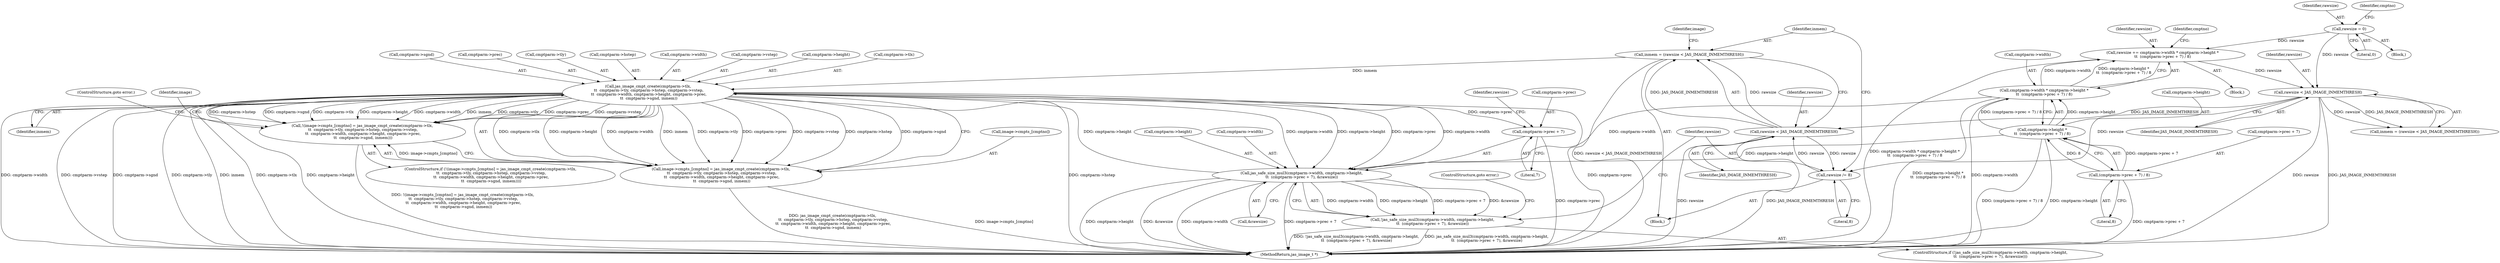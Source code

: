 digraph "0_jasper_d42b2388f7f8e0332c846675133acea151fc557a_12@API" {
"1000272" [label="(Call,jas_image_cmpt_create(cmptparm->tlx,\n \t\t  cmptparm->tly, cmptparm->hstep, cmptparm->vstep,\n \t\t  cmptparm->width, cmptparm->height, cmptparm->prec,\n \t\t  cmptparm->sgnd, inmem))"];
"1000240" [label="(Call,jas_safe_size_mul3(cmptparm->width, cmptparm->height,\n\t\t  (cmptparm->prec + 7), &rawsize))"];
"1000272" [label="(Call,jas_image_cmpt_create(cmptparm->tlx,\n \t\t  cmptparm->tly, cmptparm->hstep, cmptparm->vstep,\n \t\t  cmptparm->width, cmptparm->height, cmptparm->prec,\n \t\t  cmptparm->sgnd, inmem))"];
"1000259" [label="(Call,inmem = (rawsize < JAS_IMAGE_INMEMTHRESH))"];
"1000261" [label="(Call,rawsize < JAS_IMAGE_INMEMTHRESH)"];
"1000256" [label="(Call,rawsize /= 8)"];
"1000218" [label="(Call,rawsize < JAS_IMAGE_INMEMTHRESH)"];
"1000199" [label="(Call,rawsize += cmptparm->width * cmptparm->height *\n\t\t  (cmptparm->prec + 7) / 8)"];
"1000201" [label="(Call,cmptparm->width * cmptparm->height *\n\t\t  (cmptparm->prec + 7) / 8)"];
"1000205" [label="(Call,cmptparm->height *\n\t\t  (cmptparm->prec + 7) / 8)"];
"1000209" [label="(Call,(cmptparm->prec + 7) / 8)"];
"1000179" [label="(Call,rawsize = 0)"];
"1000239" [label="(Call,!jas_safe_size_mul3(cmptparm->width, cmptparm->height,\n\t\t  (cmptparm->prec + 7), &rawsize))"];
"1000247" [label="(Call,cmptparm->prec + 7)"];
"1000265" [label="(Call,!(image->cmpts_[cmptno] = jas_image_cmpt_create(cmptparm->tlx,\n \t\t  cmptparm->tly, cmptparm->hstep, cmptparm->vstep,\n \t\t  cmptparm->width, cmptparm->height, cmptparm->prec,\n \t\t  cmptparm->sgnd, inmem)))"];
"1000266" [label="(Call,image->cmpts_[cmptno] = jas_image_cmpt_create(cmptparm->tlx,\n \t\t  cmptparm->tly, cmptparm->hstep, cmptparm->vstep,\n \t\t  cmptparm->width, cmptparm->height, cmptparm->prec,\n \t\t  cmptparm->sgnd, inmem))"];
"1000206" [label="(Call,cmptparm->height)"];
"1000219" [label="(Identifier,rawsize)"];
"1000239" [label="(Call,!jas_safe_size_mul3(cmptparm->width, cmptparm->height,\n\t\t  (cmptparm->prec + 7), &rawsize))"];
"1000210" [label="(Call,cmptparm->prec + 7)"];
"1000272" [label="(Call,jas_image_cmpt_create(cmptparm->tlx,\n \t\t  cmptparm->tly, cmptparm->hstep, cmptparm->vstep,\n \t\t  cmptparm->width, cmptparm->height, cmptparm->prec,\n \t\t  cmptparm->sgnd, inmem))"];
"1000294" [label="(Call,cmptparm->sgnd)"];
"1000299" [label="(ControlStructure,goto error;)"];
"1000291" [label="(Call,cmptparm->prec)"];
"1000251" [label="(Literal,7)"];
"1000259" [label="(Call,inmem = (rawsize < JAS_IMAGE_INMEMTHRESH))"];
"1000181" [label="(Literal,0)"];
"1000248" [label="(Call,cmptparm->prec)"];
"1000244" [label="(Call,cmptparm->height)"];
"1000220" [label="(Identifier,JAS_IMAGE_INMEMTHRESH)"];
"1000266" [label="(Call,image->cmpts_[cmptno] = jas_image_cmpt_create(cmptparm->tlx,\n \t\t  cmptparm->tly, cmptparm->hstep, cmptparm->vstep,\n \t\t  cmptparm->width, cmptparm->height, cmptparm->prec,\n \t\t  cmptparm->sgnd, inmem))"];
"1000111" [label="(Block,)"];
"1000258" [label="(Literal,8)"];
"1000237" [label="(Block,)"];
"1000261" [label="(Call,rawsize < JAS_IMAGE_INMEMTHRESH)"];
"1000218" [label="(Call,rawsize < JAS_IMAGE_INMEMTHRESH)"];
"1000202" [label="(Call,cmptparm->width)"];
"1000263" [label="(Identifier,JAS_IMAGE_INMEMTHRESH)"];
"1000240" [label="(Call,jas_safe_size_mul3(cmptparm->width, cmptparm->height,\n\t\t  (cmptparm->prec + 7), &rawsize))"];
"1000276" [label="(Call,cmptparm->tly)"];
"1000262" [label="(Identifier,rawsize)"];
"1000179" [label="(Call,rawsize = 0)"];
"1000279" [label="(Call,cmptparm->hstep)"];
"1000241" [label="(Call,cmptparm->width)"];
"1000285" [label="(Call,cmptparm->width)"];
"1000282" [label="(Call,cmptparm->vstep)"];
"1000201" [label="(Call,cmptparm->width * cmptparm->height *\n\t\t  (cmptparm->prec + 7) / 8)"];
"1000288" [label="(Call,cmptparm->height)"];
"1000216" [label="(Call,inmem = (rawsize < JAS_IMAGE_INMEMTHRESH))"];
"1000267" [label="(Call,image->cmpts_[cmptno])"];
"1000200" [label="(Identifier,rawsize)"];
"1000253" [label="(Identifier,rawsize)"];
"1000264" [label="(ControlStructure,if (!(image->cmpts_[cmptno] = jas_image_cmpt_create(cmptparm->tlx,\n \t\t  cmptparm->tly, cmptparm->hstep, cmptparm->vstep,\n \t\t  cmptparm->width, cmptparm->height, cmptparm->prec,\n \t\t  cmptparm->sgnd, inmem))))"];
"1000257" [label="(Identifier,rawsize)"];
"1000205" [label="(Call,cmptparm->height *\n\t\t  (cmptparm->prec + 7) / 8)"];
"1000256" [label="(Call,rawsize /= 8)"];
"1000199" [label="(Call,rawsize += cmptparm->width * cmptparm->height *\n\t\t  (cmptparm->prec + 7) / 8)"];
"1000273" [label="(Call,cmptparm->tlx)"];
"1000209" [label="(Call,(cmptparm->prec + 7) / 8)"];
"1000195" [label="(Identifier,cmptno)"];
"1000238" [label="(ControlStructure,if (!jas_safe_size_mul3(cmptparm->width, cmptparm->height,\n\t\t  (cmptparm->prec + 7), &rawsize)))"];
"1000255" [label="(ControlStructure,goto error;)"];
"1000269" [label="(Identifier,image)"];
"1000316" [label="(MethodReturn,jas_image_t *)"];
"1000215" [label="(Literal,8)"];
"1000252" [label="(Call,&rawsize)"];
"1000247" [label="(Call,cmptparm->prec + 7)"];
"1000297" [label="(Identifier,inmem)"];
"1000302" [label="(Identifier,image)"];
"1000180" [label="(Identifier,rawsize)"];
"1000185" [label="(Identifier,cmptno)"];
"1000260" [label="(Identifier,inmem)"];
"1000265" [label="(Call,!(image->cmpts_[cmptno] = jas_image_cmpt_create(cmptparm->tlx,\n \t\t  cmptparm->tly, cmptparm->hstep, cmptparm->vstep,\n \t\t  cmptparm->width, cmptparm->height, cmptparm->prec,\n \t\t  cmptparm->sgnd, inmem)))"];
"1000198" [label="(Block,)"];
"1000272" -> "1000266"  [label="AST: "];
"1000272" -> "1000297"  [label="CFG: "];
"1000273" -> "1000272"  [label="AST: "];
"1000276" -> "1000272"  [label="AST: "];
"1000279" -> "1000272"  [label="AST: "];
"1000282" -> "1000272"  [label="AST: "];
"1000285" -> "1000272"  [label="AST: "];
"1000288" -> "1000272"  [label="AST: "];
"1000291" -> "1000272"  [label="AST: "];
"1000294" -> "1000272"  [label="AST: "];
"1000297" -> "1000272"  [label="AST: "];
"1000266" -> "1000272"  [label="CFG: "];
"1000272" -> "1000316"  [label="DDG: cmptparm->prec"];
"1000272" -> "1000316"  [label="DDG: cmptparm->width"];
"1000272" -> "1000316"  [label="DDG: cmptparm->vstep"];
"1000272" -> "1000316"  [label="DDG: cmptparm->sgnd"];
"1000272" -> "1000316"  [label="DDG: cmptparm->tly"];
"1000272" -> "1000316"  [label="DDG: inmem"];
"1000272" -> "1000316"  [label="DDG: cmptparm->tlx"];
"1000272" -> "1000316"  [label="DDG: cmptparm->height"];
"1000272" -> "1000316"  [label="DDG: cmptparm->hstep"];
"1000272" -> "1000240"  [label="DDG: cmptparm->width"];
"1000272" -> "1000240"  [label="DDG: cmptparm->height"];
"1000272" -> "1000240"  [label="DDG: cmptparm->prec"];
"1000272" -> "1000247"  [label="DDG: cmptparm->prec"];
"1000272" -> "1000265"  [label="DDG: cmptparm->tlx"];
"1000272" -> "1000265"  [label="DDG: cmptparm->height"];
"1000272" -> "1000265"  [label="DDG: cmptparm->width"];
"1000272" -> "1000265"  [label="DDG: inmem"];
"1000272" -> "1000265"  [label="DDG: cmptparm->tly"];
"1000272" -> "1000265"  [label="DDG: cmptparm->prec"];
"1000272" -> "1000265"  [label="DDG: cmptparm->vstep"];
"1000272" -> "1000265"  [label="DDG: cmptparm->hstep"];
"1000272" -> "1000265"  [label="DDG: cmptparm->sgnd"];
"1000272" -> "1000266"  [label="DDG: cmptparm->tlx"];
"1000272" -> "1000266"  [label="DDG: cmptparm->height"];
"1000272" -> "1000266"  [label="DDG: cmptparm->width"];
"1000272" -> "1000266"  [label="DDG: inmem"];
"1000272" -> "1000266"  [label="DDG: cmptparm->tly"];
"1000272" -> "1000266"  [label="DDG: cmptparm->prec"];
"1000272" -> "1000266"  [label="DDG: cmptparm->vstep"];
"1000272" -> "1000266"  [label="DDG: cmptparm->hstep"];
"1000272" -> "1000266"  [label="DDG: cmptparm->sgnd"];
"1000240" -> "1000272"  [label="DDG: cmptparm->width"];
"1000240" -> "1000272"  [label="DDG: cmptparm->height"];
"1000259" -> "1000272"  [label="DDG: inmem"];
"1000240" -> "1000239"  [label="AST: "];
"1000240" -> "1000252"  [label="CFG: "];
"1000241" -> "1000240"  [label="AST: "];
"1000244" -> "1000240"  [label="AST: "];
"1000247" -> "1000240"  [label="AST: "];
"1000252" -> "1000240"  [label="AST: "];
"1000239" -> "1000240"  [label="CFG: "];
"1000240" -> "1000316"  [label="DDG: cmptparm->height"];
"1000240" -> "1000316"  [label="DDG: &rawsize"];
"1000240" -> "1000316"  [label="DDG: cmptparm->width"];
"1000240" -> "1000316"  [label="DDG: cmptparm->prec + 7"];
"1000240" -> "1000239"  [label="DDG: cmptparm->width"];
"1000240" -> "1000239"  [label="DDG: cmptparm->height"];
"1000240" -> "1000239"  [label="DDG: cmptparm->prec + 7"];
"1000240" -> "1000239"  [label="DDG: &rawsize"];
"1000201" -> "1000240"  [label="DDG: cmptparm->width"];
"1000205" -> "1000240"  [label="DDG: cmptparm->height"];
"1000259" -> "1000237"  [label="AST: "];
"1000259" -> "1000261"  [label="CFG: "];
"1000260" -> "1000259"  [label="AST: "];
"1000261" -> "1000259"  [label="AST: "];
"1000269" -> "1000259"  [label="CFG: "];
"1000259" -> "1000316"  [label="DDG: rawsize < JAS_IMAGE_INMEMTHRESH"];
"1000261" -> "1000259"  [label="DDG: rawsize"];
"1000261" -> "1000259"  [label="DDG: JAS_IMAGE_INMEMTHRESH"];
"1000261" -> "1000263"  [label="CFG: "];
"1000262" -> "1000261"  [label="AST: "];
"1000263" -> "1000261"  [label="AST: "];
"1000261" -> "1000316"  [label="DDG: JAS_IMAGE_INMEMTHRESH"];
"1000261" -> "1000316"  [label="DDG: rawsize"];
"1000261" -> "1000256"  [label="DDG: rawsize"];
"1000256" -> "1000261"  [label="DDG: rawsize"];
"1000218" -> "1000261"  [label="DDG: JAS_IMAGE_INMEMTHRESH"];
"1000256" -> "1000237"  [label="AST: "];
"1000256" -> "1000258"  [label="CFG: "];
"1000257" -> "1000256"  [label="AST: "];
"1000258" -> "1000256"  [label="AST: "];
"1000260" -> "1000256"  [label="CFG: "];
"1000218" -> "1000256"  [label="DDG: rawsize"];
"1000218" -> "1000216"  [label="AST: "];
"1000218" -> "1000220"  [label="CFG: "];
"1000219" -> "1000218"  [label="AST: "];
"1000220" -> "1000218"  [label="AST: "];
"1000216" -> "1000218"  [label="CFG: "];
"1000218" -> "1000316"  [label="DDG: rawsize"];
"1000218" -> "1000316"  [label="DDG: JAS_IMAGE_INMEMTHRESH"];
"1000218" -> "1000216"  [label="DDG: rawsize"];
"1000218" -> "1000216"  [label="DDG: JAS_IMAGE_INMEMTHRESH"];
"1000199" -> "1000218"  [label="DDG: rawsize"];
"1000179" -> "1000218"  [label="DDG: rawsize"];
"1000199" -> "1000198"  [label="AST: "];
"1000199" -> "1000201"  [label="CFG: "];
"1000200" -> "1000199"  [label="AST: "];
"1000201" -> "1000199"  [label="AST: "];
"1000195" -> "1000199"  [label="CFG: "];
"1000199" -> "1000316"  [label="DDG: cmptparm->width * cmptparm->height *\n\t\t  (cmptparm->prec + 7) / 8"];
"1000201" -> "1000199"  [label="DDG: cmptparm->width"];
"1000201" -> "1000199"  [label="DDG: cmptparm->height *\n\t\t  (cmptparm->prec + 7) / 8"];
"1000179" -> "1000199"  [label="DDG: rawsize"];
"1000201" -> "1000205"  [label="CFG: "];
"1000202" -> "1000201"  [label="AST: "];
"1000205" -> "1000201"  [label="AST: "];
"1000201" -> "1000316"  [label="DDG: cmptparm->height *\n\t\t  (cmptparm->prec + 7) / 8"];
"1000201" -> "1000316"  [label="DDG: cmptparm->width"];
"1000205" -> "1000201"  [label="DDG: cmptparm->height"];
"1000205" -> "1000201"  [label="DDG: (cmptparm->prec + 7) / 8"];
"1000205" -> "1000209"  [label="CFG: "];
"1000206" -> "1000205"  [label="AST: "];
"1000209" -> "1000205"  [label="AST: "];
"1000205" -> "1000316"  [label="DDG: (cmptparm->prec + 7) / 8"];
"1000205" -> "1000316"  [label="DDG: cmptparm->height"];
"1000209" -> "1000205"  [label="DDG: cmptparm->prec + 7"];
"1000209" -> "1000205"  [label="DDG: 8"];
"1000209" -> "1000215"  [label="CFG: "];
"1000210" -> "1000209"  [label="AST: "];
"1000215" -> "1000209"  [label="AST: "];
"1000209" -> "1000316"  [label="DDG: cmptparm->prec + 7"];
"1000179" -> "1000111"  [label="AST: "];
"1000179" -> "1000181"  [label="CFG: "];
"1000180" -> "1000179"  [label="AST: "];
"1000181" -> "1000179"  [label="AST: "];
"1000185" -> "1000179"  [label="CFG: "];
"1000239" -> "1000238"  [label="AST: "];
"1000255" -> "1000239"  [label="CFG: "];
"1000257" -> "1000239"  [label="CFG: "];
"1000239" -> "1000316"  [label="DDG: !jas_safe_size_mul3(cmptparm->width, cmptparm->height,\n\t\t  (cmptparm->prec + 7), &rawsize)"];
"1000239" -> "1000316"  [label="DDG: jas_safe_size_mul3(cmptparm->width, cmptparm->height,\n\t\t  (cmptparm->prec + 7), &rawsize)"];
"1000247" -> "1000251"  [label="CFG: "];
"1000248" -> "1000247"  [label="AST: "];
"1000251" -> "1000247"  [label="AST: "];
"1000253" -> "1000247"  [label="CFG: "];
"1000247" -> "1000316"  [label="DDG: cmptparm->prec"];
"1000265" -> "1000264"  [label="AST: "];
"1000265" -> "1000266"  [label="CFG: "];
"1000266" -> "1000265"  [label="AST: "];
"1000299" -> "1000265"  [label="CFG: "];
"1000302" -> "1000265"  [label="CFG: "];
"1000265" -> "1000316"  [label="DDG: !(image->cmpts_[cmptno] = jas_image_cmpt_create(cmptparm->tlx,\n \t\t  cmptparm->tly, cmptparm->hstep, cmptparm->vstep,\n \t\t  cmptparm->width, cmptparm->height, cmptparm->prec,\n \t\t  cmptparm->sgnd, inmem))"];
"1000266" -> "1000265"  [label="DDG: image->cmpts_[cmptno]"];
"1000267" -> "1000266"  [label="AST: "];
"1000266" -> "1000316"  [label="DDG: image->cmpts_[cmptno]"];
"1000266" -> "1000316"  [label="DDG: jas_image_cmpt_create(cmptparm->tlx,\n \t\t  cmptparm->tly, cmptparm->hstep, cmptparm->vstep,\n \t\t  cmptparm->width, cmptparm->height, cmptparm->prec,\n \t\t  cmptparm->sgnd, inmem)"];
}
